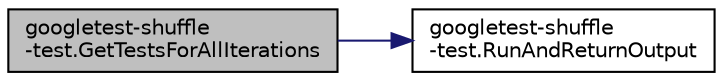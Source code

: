 digraph "googletest-shuffle-test.GetTestsForAllIterations"
{
 // LATEX_PDF_SIZE
  bgcolor="transparent";
  edge [fontname="Helvetica",fontsize="10",labelfontname="Helvetica",labelfontsize="10"];
  node [fontname="Helvetica",fontsize="10",shape=record];
  rankdir="LR";
  Node1 [label="googletest-shuffle\l-test.GetTestsForAllIterations",height=0.2,width=0.4,color="black", fillcolor="grey75", style="filled", fontcolor="black",tooltip=" "];
  Node1 -> Node2 [color="midnightblue",fontsize="10",style="solid",fontname="Helvetica"];
  Node2 [label="googletest-shuffle\l-test.RunAndReturnOutput",height=0.2,width=0.4,color="black",URL="$namespacegoogletest-shuffle-test.html#a90f3ab31f08479d825e13816fbeea842",tooltip=" "];
}
